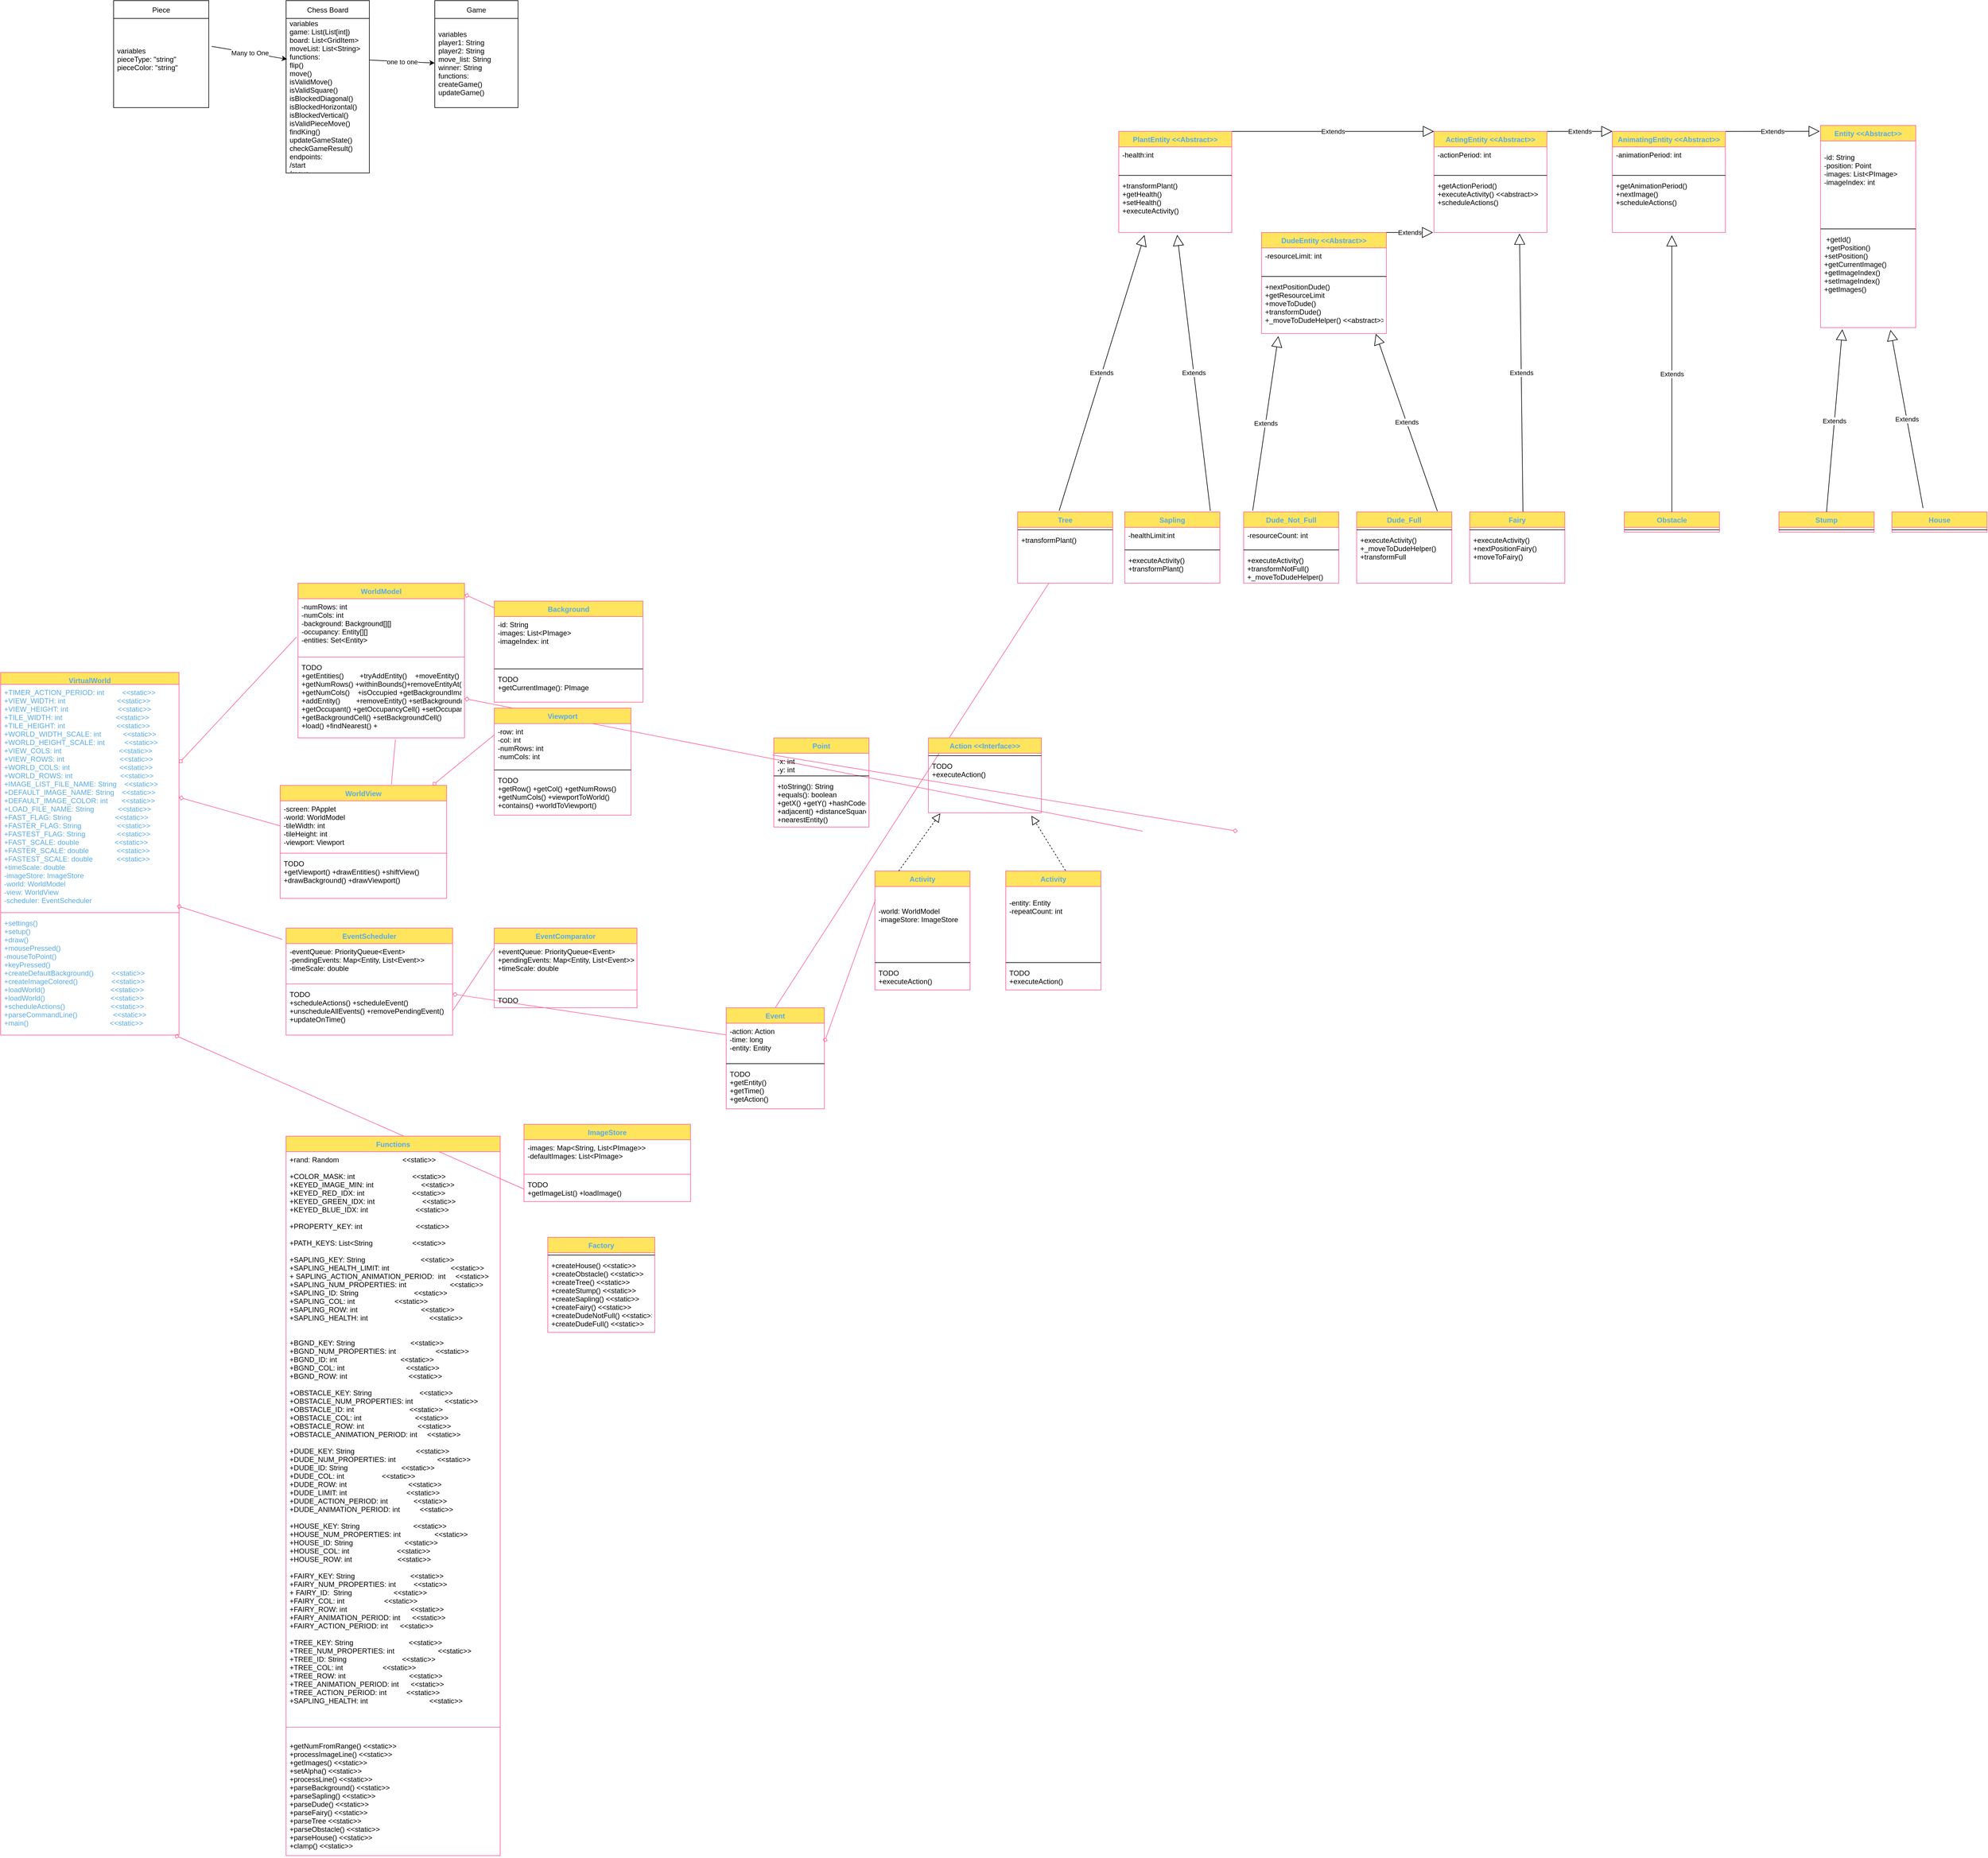 <mxfile version="22.1.5" type="device">
  <diagram id="cHq-HITW49ZTpj3Hu2TN" name="Page 2">
    <mxGraphModel dx="1461" dy="1845" grid="1" gridSize="10" guides="1" tooltips="1" connect="1" arrows="1" fold="1" page="1" pageScale="1" pageWidth="850" pageHeight="1100" math="0" shadow="0">
      <root>
        <mxCell id="0" />
        <mxCell id="1" parent="0" />
        <mxCell id="ReJkrMEg36XuSZIFQXkJ-1" value="" style="graphMlID=e0;endArrow=none;strokeColor=#FF6392;strokeWidth=1.0;startArrow=diamond;startFill=0;endFill=1;exitX=1;exitY=0.25;exitDx=0;exitDy=0;fontColor=#5AA9E6;entryX=-0.008;entryY=-0.286;entryDx=0;entryDy=0;entryPerimeter=0;" parent="1" source="ReJkrMEg36XuSZIFQXkJ-14" target="ReJkrMEg36XuSZIFQXkJ-21" edge="1">
          <mxGeometry relative="1" as="geometry" />
        </mxCell>
        <mxCell id="ReJkrMEg36XuSZIFQXkJ-2" value="" style="graphMlID=e1;endArrow=none;strokeColor=#FF6392;strokeWidth=1.0;startArrow=diamond;startFill=0;endFill=1;exitX=1;exitY=0.5;exitDx=0;exitDy=0;fontColor=#5AA9E6;entryX=0;entryY=0.5;entryDx=0;entryDy=0;" parent="1" source="ReJkrMEg36XuSZIFQXkJ-15" target="ReJkrMEg36XuSZIFQXkJ-23" edge="1">
          <mxGeometry relative="1" as="geometry" />
        </mxCell>
        <mxCell id="ReJkrMEg36XuSZIFQXkJ-3" value="" style="graphMlID=e2;endArrow=none;strokeColor=#FF6392;strokeWidth=1.0;startArrow=diamond;startFill=0;endFill=1;fontColor=#5AA9E6;entryX=0;entryY=0.25;entryDx=0;entryDy=0;" parent="1" source="ReJkrMEg36XuSZIFQXkJ-22" target="ReJkrMEg36XuSZIFQXkJ-49" edge="1">
          <mxGeometry relative="1" as="geometry">
            <mxPoint x="648" y="240" as="sourcePoint" />
          </mxGeometry>
        </mxCell>
        <mxCell id="ReJkrMEg36XuSZIFQXkJ-4" value="" style="graphMlID=e3;endArrow=none;strokeColor=#FF6392;strokeWidth=1.0;startArrow=diamond;startFill=0;endFill=1;exitX=0.988;exitY=-0.077;exitDx=0;exitDy=0;exitPerimeter=0;fontColor=#5AA9E6;entryX=-0.023;entryY=0.105;entryDx=0;entryDy=0;entryPerimeter=0;" parent="1" source="ReJkrMEg36XuSZIFQXkJ-17" target="ReJkrMEg36XuSZIFQXkJ-26" edge="1">
          <mxGeometry relative="1" as="geometry">
            <mxPoint x="840" y="580" as="targetPoint" />
          </mxGeometry>
        </mxCell>
        <mxCell id="ReJkrMEg36XuSZIFQXkJ-5" value="" style="graphMlID=e4;endArrow=none;strokeColor=#FF6392;strokeWidth=1.0;startArrow=diamond;startFill=0;endFill=1;exitX=0.975;exitY=1;exitDx=0;exitDy=0;exitPerimeter=0;fontColor=#5AA9E6;entryX=0;entryY=0.5;entryDx=0;entryDy=0;" parent="1" source="ReJkrMEg36XuSZIFQXkJ-17" target="ReJkrMEg36XuSZIFQXkJ-33" edge="1">
          <mxGeometry relative="1" as="geometry" />
        </mxCell>
        <mxCell id="ReJkrMEg36XuSZIFQXkJ-6" value="" style="graphMlID=e5;endArrow=none;strokeColor=#FF6392;strokeWidth=1.0;startArrow=diamond;startFill=0;endFill=1;fontColor=#5AA9E6;exitX=1.001;exitY=-0.077;exitDx=0;exitDy=0;exitPerimeter=0;" parent="1" source="ReJkrMEg36XuSZIFQXkJ-19" target="ReJkrMEg36XuSZIFQXkJ-43" edge="1">
          <mxGeometry relative="1" as="geometry" />
        </mxCell>
        <mxCell id="ReJkrMEg36XuSZIFQXkJ-7" value="" style="graphMlID=e6;endArrow=none;strokeColor=#FF6392;strokeWidth=1.0;startArrow=diamond;startFill=0;endFill=1;fontColor=#5AA9E6;" parent="1" source="ReJkrMEg36XuSZIFQXkJ-26" target="ReJkrMEg36XuSZIFQXkJ-54" edge="1">
          <mxGeometry relative="1" as="geometry" />
        </mxCell>
        <mxCell id="ReJkrMEg36XuSZIFQXkJ-8" value="" style="graphMlID=e7;endArrow=none;strokeColor=#FF6392;strokeWidth=1.0;startArrow=none;startFill=1;endFill=1;fontColor=#5AA9E6;entryX=0;entryY=0.25;entryDx=0;entryDy=0;exitX=1;exitY=0.5;exitDx=0;exitDy=0;" parent="1" source="ReJkrMEg36XuSZIFQXkJ-29" target="ReJkrMEg36XuSZIFQXkJ-34" edge="1">
          <mxGeometry relative="1" as="geometry" />
        </mxCell>
        <mxCell id="ReJkrMEg36XuSZIFQXkJ-9" value="" style="graphMlID=e8;endArrow=none;strokeColor=#FF6392;strokeWidth=1.0;startArrow=diamond;startFill=0;endFill=1;fontColor=#5AA9E6;exitX=1;exitY=0.5;exitDx=0;exitDy=0;entryX=0;entryY=0.5;entryDx=0;entryDy=0;" parent="1" source="ReJkrMEg36XuSZIFQXkJ-21" edge="1">
          <mxGeometry relative="1" as="geometry">
            <mxPoint x="710" y="80" as="sourcePoint" />
            <mxPoint x="1940" y="417" as="targetPoint" />
          </mxGeometry>
        </mxCell>
        <mxCell id="ReJkrMEg36XuSZIFQXkJ-10" value="" style="graphMlID=e9;endArrow=none;strokeColor=#FF6392;strokeWidth=1.0;startArrow=diamond;startFill=0;endFill=1;fontColor=#5AA9E6;exitX=1;exitY=0.5;exitDx=0;exitDy=0;entryX=-0.013;entryY=0.08;entryDx=0;entryDy=0;entryPerimeter=0;" parent="1" target="ReJkrMEg36XuSZIFQXkJ-58" edge="1">
          <mxGeometry relative="1" as="geometry">
            <mxPoint x="2100" y="417" as="sourcePoint" />
          </mxGeometry>
        </mxCell>
        <mxCell id="ReJkrMEg36XuSZIFQXkJ-11" value="" style="graphMlID=e11;endArrow=none;strokeColor=#FF6392;strokeWidth=1.0;startArrow=diamond;startFill=0;endFill=1;fontColor=#5AA9E6;exitX=1;exitY=0.5;exitDx=0;exitDy=0;entryX=0.006;entryY=0.178;entryDx=0;entryDy=0;entryPerimeter=0;" parent="1" source="ReJkrMEg36XuSZIFQXkJ-54" target="ReJkrMEg36XuSZIFQXkJ-62" edge="1">
          <mxGeometry relative="1" as="geometry" />
        </mxCell>
        <mxCell id="ReJkrMEg36XuSZIFQXkJ-12" value="" style="graphMlID=e13;endArrow=none;strokeColor=#FF6392;strokeWidth=1.0;startArrow=none;startFill=1;endFill=1;fontColor=#5AA9E6;entryX=0.585;entryY=1.023;entryDx=0;entryDy=0;entryPerimeter=0;exitX=0.668;exitY=-0.009;exitDx=0;exitDy=0;exitPerimeter=0;" parent="1" source="ReJkrMEg36XuSZIFQXkJ-22" target="ReJkrMEg36XuSZIFQXkJ-21" edge="1">
          <mxGeometry relative="1" as="geometry" />
        </mxCell>
        <mxCell id="ReJkrMEg36XuSZIFQXkJ-13" value="" style="graphMlID=e14;endArrow=none;strokeColor=#FF6392;strokeWidth=1.0;startArrow=none;startFill=1;endFill=1;fontColor=#5AA9E6;exitX=0.5;exitY=0;exitDx=0;exitDy=0;" parent="1" source="ReJkrMEg36XuSZIFQXkJ-53" target="ReJkrMEg36XuSZIFQXkJ-48" edge="1">
          <mxGeometry relative="1" as="geometry">
            <mxPoint x="1177.699" y="279.661" as="targetPoint" />
          </mxGeometry>
        </mxCell>
        <mxCell id="ReJkrMEg36XuSZIFQXkJ-14" value="VirtualWorld" style="swimlane;fontStyle=1;align=center;verticalAlign=top;childLayout=stackLayout;horizontal=1;startSize=20;horizontalStack=0;resizeParent=1;resizeParentMax=0;resizeLast=0;collapsible=1;marginBottom=0;hachureGap=4;pointerEvents=0;fillColor=#FFE45E;strokeColor=#FF6392;fontColor=#5AA9E6;" parent="1" vertex="1">
          <mxGeometry x="20" y="150" width="300" height="610" as="geometry" />
        </mxCell>
        <mxCell id="ReJkrMEg36XuSZIFQXkJ-15" value="+TIMER_ACTION_PERIOD: int         &lt;&lt;static&gt;&gt;&#xa;+VIEW_WIDTH: int                          &lt;&lt;static&gt;&gt;&#xa;+VIEW_HEIGHT: int                         &lt;&lt;static&gt;&gt;&#xa;+TILE_WIDTH: int                           &lt;&lt;static&gt;&gt;&#xa;+TILE_HEIGHT: int                          &lt;&lt;static&gt;&gt;&#xa;+WORLD_WIDTH_SCALE: int           &lt;&lt;static&gt;&gt;&#xa;+WORLD_HEIGHT_SCALE: int          &lt;&lt;static&gt;&gt;&#xa;+VIEW_COLS: int                             &lt;&lt;static&gt;&gt;&#xa;+VIEW_ROWS: int                            &lt;&lt;static&gt;&gt;&#xa;+WORLD_COLS: int                         &lt;&lt;static&gt;&gt;&#xa;+WORLD_ROWS: int                        &lt;&lt;static&gt;&gt;&#xa;+IMAGE_LIST_FILE_NAME: String    &lt;&lt;static&gt;&gt;&#xa;+DEFAULT_IMAGE_NAME: String    &lt;&lt;static&gt;&gt;&#xa;+DEFAULT_IMAGE_COLOR: int       &lt;&lt;static&gt;&gt;&#xa;+LOAD_FILE_NAME: String            &lt;&lt;static&gt;&gt;&#xa;+FAST_FLAG: String                      &lt;&lt;static&gt;&gt;&#xa;+FASTER_FLAG: String                  &lt;&lt;static&gt;&gt;&#xa;+FASTEST_FLAG: String                &lt;&lt;static&gt;&gt;&#xa;+FAST_SCALE: double                  &lt;&lt;static&gt;&gt;&#xa;+FASTER_SCALE: double              &lt;&lt;static&gt;&gt;&#xa;+FASTEST_SCALE: double            &lt;&lt;static&gt;&gt;&#xa;+timeScale: double&#xa;-imageStore: ImageStore&#xa;-world: WorldModel&#xa;-view: WorldView&#xa;-scheduler: EventScheduler" style="text;strokeColor=none;fillColor=none;align=left;verticalAlign=top;spacingLeft=4;spacingRight=4;overflow=hidden;rotatable=0;points=[[0,0.5],[1,0.5]];portConstraint=eastwest;fontColor=#5AA9E6;" parent="ReJkrMEg36XuSZIFQXkJ-14" vertex="1">
          <mxGeometry y="20" width="300" height="380" as="geometry" />
        </mxCell>
        <mxCell id="ReJkrMEg36XuSZIFQXkJ-16" value="" style="line;strokeWidth=1;fillColor=none;align=left;verticalAlign=middle;spacingTop=-1;spacingLeft=3;spacingRight=3;rotatable=0;labelPosition=right;points=[];portConstraint=eastwest;strokeColor=#FF6392;fontColor=#5AA9E6;" parent="ReJkrMEg36XuSZIFQXkJ-14" vertex="1">
          <mxGeometry y="400" width="300" height="8" as="geometry" />
        </mxCell>
        <mxCell id="ReJkrMEg36XuSZIFQXkJ-17" value="+settings()&#xa;+setup()&#xa;+draw()&#xa;+mousePressed()&#xa;-mouseToPoint()&#xa;+keyPressed()&#xa;+createDefaultBackground()         &lt;&lt;static&gt;&gt;&#xa;+createImageColored()                 &lt;&lt;static&gt;&gt;&#xa;+loadWorld()                                 &lt;&lt;static&gt;&gt;&#xa;+loadWorld()                                 &lt;&lt;static&gt;&gt;&#xa;+scheduleActions()                       &lt;&lt;static&gt;&gt;&#xa;+parseCommandLine()                  &lt;&lt;static&gt;&gt;&#xa;+main()                                         &lt;&lt;static&gt;&gt;" style="text;strokeColor=none;fillColor=none;align=left;verticalAlign=top;spacingLeft=4;spacingRight=4;overflow=hidden;rotatable=0;points=[[0,0.5],[1,0.5]];portConstraint=eastwest;fontColor=#5AA9E6;" parent="ReJkrMEg36XuSZIFQXkJ-14" vertex="1">
          <mxGeometry y="408" width="300" height="202" as="geometry" />
        </mxCell>
        <mxCell id="ReJkrMEg36XuSZIFQXkJ-18" value="WorldModel" style="swimlane;fontStyle=1;align=center;verticalAlign=top;childLayout=stackLayout;horizontal=1;startSize=26;horizontalStack=0;resizeParent=1;resizeParentMax=0;resizeLast=0;collapsible=1;marginBottom=0;hachureGap=4;pointerEvents=0;sketch=0;fontColor=#5AA9E6;strokeColor=#FF6392;fillColor=#FFE45E;" parent="1" vertex="1">
          <mxGeometry x="520" width="280" height="260" as="geometry" />
        </mxCell>
        <mxCell id="ReJkrMEg36XuSZIFQXkJ-19" value="-numRows: int&#xa;-numCols: int&#xa;-background: Background[][]&#xa;-occupancy: Entity[][]&#xa;-entities: Set&lt;Entity&gt;" style="text;strokeColor=none;fillColor=none;align=left;verticalAlign=top;spacingLeft=4;spacingRight=4;overflow=hidden;rotatable=0;points=[[0,0.5],[1,0.5]];portConstraint=eastwest;fontColor=#000000;" parent="ReJkrMEg36XuSZIFQXkJ-18" vertex="1">
          <mxGeometry y="26" width="280" height="94" as="geometry" />
        </mxCell>
        <mxCell id="ReJkrMEg36XuSZIFQXkJ-20" value="" style="line;strokeWidth=1;fillColor=none;align=left;verticalAlign=middle;spacingTop=-1;spacingLeft=3;spacingRight=3;rotatable=0;labelPosition=right;points=[];portConstraint=eastwest;strokeColor=#FF6392;fontColor=#5AA9E6;" parent="ReJkrMEg36XuSZIFQXkJ-18" vertex="1">
          <mxGeometry y="120" width="280" height="8" as="geometry" />
        </mxCell>
        <mxCell id="ReJkrMEg36XuSZIFQXkJ-21" value="TODO&#xa;+getEntities()        +tryAddEntity()    +moveEntity()&#xa;+getNumRows() +withinBounds()+removeEntityAt()&#xa;+getNumCols()    +isOccupied +getBackgroundImage()&#xa;+addEntity()        +removeEntity() +setBackground()&#xa;+getOccupant() +getOccupancyCell() +setOccupancyCell()&#xa;+getBackgroundCell() +setBackgroundCell()&#xa;+load() +findNearest() +" style="text;strokeColor=none;fillColor=none;align=left;verticalAlign=top;spacingLeft=4;spacingRight=4;overflow=hidden;rotatable=0;points=[[0,0.5],[1,0.5]];portConstraint=eastwest;fontColor=#020405;" parent="ReJkrMEg36XuSZIFQXkJ-18" vertex="1">
          <mxGeometry y="128" width="280" height="132" as="geometry" />
        </mxCell>
        <mxCell id="ReJkrMEg36XuSZIFQXkJ-22" value="WorldView" style="swimlane;fontStyle=1;align=center;verticalAlign=top;childLayout=stackLayout;horizontal=1;startSize=26;horizontalStack=0;resizeParent=1;resizeParentMax=0;resizeLast=0;collapsible=1;marginBottom=0;hachureGap=4;pointerEvents=0;sketch=0;fontColor=#5AA9E6;strokeColor=#FF6392;fillColor=#FFE45E;" parent="1" vertex="1">
          <mxGeometry x="490" y="340" width="280" height="190" as="geometry" />
        </mxCell>
        <mxCell id="ReJkrMEg36XuSZIFQXkJ-23" value="-screen: PApplet&#xa;-world: WorldModel&#xa;-tileWidth: int&#xa;-tileHeight: int&#xa;-viewport: Viewport" style="text;strokeColor=none;fillColor=none;align=left;verticalAlign=top;spacingLeft=4;spacingRight=4;overflow=hidden;rotatable=0;points=[[0,0.5],[1,0.5]];portConstraint=eastwest;fontColor=#000000;" parent="ReJkrMEg36XuSZIFQXkJ-22" vertex="1">
          <mxGeometry y="26" width="280" height="84" as="geometry" />
        </mxCell>
        <mxCell id="ReJkrMEg36XuSZIFQXkJ-24" value="" style="line;strokeWidth=1;fillColor=none;align=left;verticalAlign=middle;spacingTop=-1;spacingLeft=3;spacingRight=3;rotatable=0;labelPosition=right;points=[];portConstraint=eastwest;strokeColor=#FF6392;fontColor=#5AA9E6;" parent="ReJkrMEg36XuSZIFQXkJ-22" vertex="1">
          <mxGeometry y="110" width="280" height="8" as="geometry" />
        </mxCell>
        <mxCell id="ReJkrMEg36XuSZIFQXkJ-25" value="TODO&#xa;+getViewport() +drawEntities() +shiftView()    &#xa;+drawBackground() +drawViewport()                              " style="text;strokeColor=none;fillColor=none;align=left;verticalAlign=top;spacingLeft=4;spacingRight=4;overflow=hidden;rotatable=0;points=[[0,0.5],[1,0.5]];portConstraint=eastwest;fontColor=#000000;" parent="ReJkrMEg36XuSZIFQXkJ-22" vertex="1">
          <mxGeometry y="118" width="280" height="72" as="geometry" />
        </mxCell>
        <mxCell id="ReJkrMEg36XuSZIFQXkJ-26" value="EventScheduler" style="swimlane;fontStyle=1;align=center;verticalAlign=top;childLayout=stackLayout;horizontal=1;startSize=26;horizontalStack=0;resizeParent=1;resizeParentMax=0;resizeLast=0;collapsible=1;marginBottom=0;hachureGap=4;pointerEvents=0;sketch=0;fontColor=#5AA9E6;strokeColor=#FF6392;fillColor=#FFE45E;" parent="1" vertex="1">
          <mxGeometry x="500" y="580" width="280" height="180" as="geometry" />
        </mxCell>
        <mxCell id="ReJkrMEg36XuSZIFQXkJ-27" value="-eventQueue: PriorityQueue&lt;Event&gt;&#xa;-pendingEvents: Map&lt;Entity, List&lt;Event&gt;&gt;&#xa;-timeScale: double" style="text;strokeColor=none;fillColor=none;align=left;verticalAlign=top;spacingLeft=4;spacingRight=4;overflow=hidden;rotatable=0;points=[[0,0.5],[1,0.5]];portConstraint=eastwest;fontColor=#000000;" parent="ReJkrMEg36XuSZIFQXkJ-26" vertex="1">
          <mxGeometry y="26" width="280" height="64" as="geometry" />
        </mxCell>
        <mxCell id="ReJkrMEg36XuSZIFQXkJ-28" value="" style="line;strokeWidth=1;fillColor=none;align=left;verticalAlign=middle;spacingTop=-1;spacingLeft=3;spacingRight=3;rotatable=0;labelPosition=right;points=[];portConstraint=eastwest;strokeColor=#FF6392;fontColor=#5AA9E6;" parent="ReJkrMEg36XuSZIFQXkJ-26" vertex="1">
          <mxGeometry y="90" width="280" height="8" as="geometry" />
        </mxCell>
        <mxCell id="ReJkrMEg36XuSZIFQXkJ-29" value="TODO&#xa;+scheduleActions() +scheduleEvent() &#xa;+unscheduleAllEvents() +removePendingEvent()&#xa;+updateOnTime() " style="text;strokeColor=none;fillColor=none;align=left;verticalAlign=top;spacingLeft=4;spacingRight=4;overflow=hidden;rotatable=0;points=[[0,0.5],[1,0.5]];portConstraint=eastwest;fontColor=#000000;" parent="ReJkrMEg36XuSZIFQXkJ-26" vertex="1">
          <mxGeometry y="98" width="280" height="82" as="geometry" />
        </mxCell>
        <mxCell id="ReJkrMEg36XuSZIFQXkJ-30" value="ImageStore" style="swimlane;fontStyle=1;align=center;verticalAlign=top;childLayout=stackLayout;horizontal=1;startSize=26;horizontalStack=0;resizeParent=1;resizeParentMax=0;resizeLast=0;collapsible=1;marginBottom=0;hachureGap=4;pointerEvents=0;sketch=0;fontColor=#5AA9E6;strokeColor=#FF6392;fillColor=#FFE45E;" parent="1" vertex="1">
          <mxGeometry x="900" y="910" width="280" height="130" as="geometry" />
        </mxCell>
        <mxCell id="ReJkrMEg36XuSZIFQXkJ-31" value="-images: Map&lt;String, List&lt;PImage&gt;&gt;&#xa;-defaultImages: List&lt;PImage&gt;" style="text;strokeColor=none;fillColor=none;align=left;verticalAlign=top;spacingLeft=4;spacingRight=4;overflow=hidden;rotatable=0;points=[[0,0.5],[1,0.5]];portConstraint=eastwest;fontColor=#000000;" parent="ReJkrMEg36XuSZIFQXkJ-30" vertex="1">
          <mxGeometry y="26" width="280" height="54" as="geometry" />
        </mxCell>
        <mxCell id="ReJkrMEg36XuSZIFQXkJ-32" value="" style="line;strokeWidth=1;fillColor=none;align=left;verticalAlign=middle;spacingTop=-1;spacingLeft=3;spacingRight=3;rotatable=0;labelPosition=right;points=[];portConstraint=eastwest;strokeColor=#FF6392;fontColor=#5AA9E6;" parent="ReJkrMEg36XuSZIFQXkJ-30" vertex="1">
          <mxGeometry y="80" width="280" height="8" as="geometry" />
        </mxCell>
        <mxCell id="ReJkrMEg36XuSZIFQXkJ-33" value="TODO&#xa;+getImageList() +loadImage()" style="text;strokeColor=none;fillColor=none;align=left;verticalAlign=top;spacingLeft=4;spacingRight=4;overflow=hidden;rotatable=0;points=[[0,0.5],[1,0.5]];portConstraint=eastwest;fontColor=#000000;" parent="ReJkrMEg36XuSZIFQXkJ-30" vertex="1">
          <mxGeometry y="88" width="280" height="42" as="geometry" />
        </mxCell>
        <mxCell id="ReJkrMEg36XuSZIFQXkJ-34" value="EventComparator" style="swimlane;fontStyle=1;align=center;verticalAlign=top;childLayout=stackLayout;horizontal=1;startSize=26;horizontalStack=0;resizeParent=1;resizeParentMax=0;resizeLast=0;collapsible=1;marginBottom=0;hachureGap=4;pointerEvents=0;sketch=0;fontColor=#5AA9E6;strokeColor=#FF6392;fillColor=#FFE45E;" parent="1" vertex="1">
          <mxGeometry x="850" y="580" width="240" height="134" as="geometry" />
        </mxCell>
        <mxCell id="ReJkrMEg36XuSZIFQXkJ-35" value="+eventQueue: PriorityQueue&lt;Event&gt;&#xa;+pendingEvents: Map&lt;Entity, List&lt;Event&gt;&gt;&#xa;+timeScale: double" style="text;strokeColor=none;fillColor=none;align=left;verticalAlign=top;spacingLeft=4;spacingRight=4;overflow=hidden;rotatable=0;points=[[0,0.5],[1,0.5]];portConstraint=eastwest;fontColor=#000000;" parent="ReJkrMEg36XuSZIFQXkJ-34" vertex="1">
          <mxGeometry y="26" width="240" height="74" as="geometry" />
        </mxCell>
        <mxCell id="ReJkrMEg36XuSZIFQXkJ-36" value="" style="line;strokeWidth=1;fillColor=none;align=left;verticalAlign=middle;spacingTop=-1;spacingLeft=3;spacingRight=3;rotatable=0;labelPosition=right;points=[];portConstraint=eastwest;strokeColor=#FF6392;fontColor=#5AA9E6;" parent="ReJkrMEg36XuSZIFQXkJ-34" vertex="1">
          <mxGeometry y="100" width="240" height="8" as="geometry" />
        </mxCell>
        <mxCell id="ReJkrMEg36XuSZIFQXkJ-37" value="TODO" style="text;strokeColor=none;fillColor=none;align=left;verticalAlign=top;spacingLeft=4;spacingRight=4;overflow=hidden;rotatable=0;points=[[0,0.5],[1,0.5]];portConstraint=eastwest;fontColor=#000000;" parent="ReJkrMEg36XuSZIFQXkJ-34" vertex="1">
          <mxGeometry y="108" width="240" height="26" as="geometry" />
        </mxCell>
        <mxCell id="ReJkrMEg36XuSZIFQXkJ-38" value="Functions" style="swimlane;fontStyle=1;align=center;verticalAlign=top;childLayout=stackLayout;horizontal=1;startSize=26;horizontalStack=0;resizeParent=1;resizeParentMax=0;resizeLast=0;collapsible=1;marginBottom=0;hachureGap=4;pointerEvents=0;sketch=0;fontColor=#5AA9E6;strokeColor=#FF6392;fillColor=#FFE45E;" parent="1" vertex="1">
          <mxGeometry x="500.0" y="930" width="360" height="1210" as="geometry" />
        </mxCell>
        <mxCell id="ReJkrMEg36XuSZIFQXkJ-39" value="+rand: Random                                &lt;&lt;static&gt;&gt;&#xa;&#xa;+COLOR_MASK: int                             &lt;&lt;static&gt;&gt;&#xa;+KEYED_IMAGE_MIN: int                        &lt;&lt;static&gt;&gt;&#xa;+KEYED_RED_IDX: int                        &lt;&lt;static&gt;&gt;&#xa;+KEYED_GREEN_IDX: int                        &lt;&lt;static&gt;&gt;&#xa;+KEYED_BLUE_IDX: int                        &lt;&lt;static&gt;&gt;&#xa;&#xa;+PROPERTY_KEY: int                           &lt;&lt;static&gt;&gt;&#xa;&#xa;+PATH_KEYS: List&lt;String                    &lt;&lt;static&gt;&gt;&#xa;&#xa;+SAPLING_KEY: String                            &lt;&lt;static&gt;&gt;&#xa;+SAPLING_HEALTH_LIMIT: int                               &lt;&lt;static&gt;&gt;&#xa;+ SAPLING_ACTION_ANIMATION_PERIOD:  int     &lt;&lt;static&gt;&gt;&#xa;+SAPLING_NUM_PROPERTIES: int                      &lt;&lt;static&gt;&gt;&#xa;+SAPLING_ID: String                            &lt;&lt;static&gt;&gt;&#xa;+SAPLING_COL: int                    &lt;&lt;static&gt;&gt;&#xa;+SAPLING_ROW: int                                &lt;&lt;static&gt;&gt;&#xa;+SAPLING_HEALTH: int                               &lt;&lt;static&gt;&gt;&#xa;&#xa;&#xa;+BGND_KEY: String                            &lt;&lt;static&gt;&gt;&#xa;+BGND_NUM_PROPERTIES: int                    &lt;&lt;static&gt;&gt;&#xa;+BGND_ID: int                                &lt;&lt;static&gt;&gt;&#xa;+BGND_COL: int                               &lt;&lt;static&gt;&gt;&#xa;+BGND_ROW: int                               &lt;&lt;static&gt;&gt;&#xa;&#xa;+OBSTACLE_KEY: String                        &lt;&lt;static&gt;&gt;&#xa;+OBSTACLE_NUM_PROPERTIES: int                &lt;&lt;static&gt;&gt;&#xa;+OBSTACLE_ID: int                            &lt;&lt;static&gt;&gt;&#xa;+OBSTACLE_COL: int                           &lt;&lt;static&gt;&gt;&#xa;+OBSTACLE_ROW: int                           &lt;&lt;static&gt;&gt;&#xa;+OBSTACLE_ANIMATION_PERIOD: int     &lt;&lt;static&gt;&gt;&#xa;&#xa;+DUDE_KEY: String                               &lt;&lt;static&gt;&gt;&#xa;+DUDE_NUM_PROPERTIES: int                     &lt;&lt;static&gt;&gt;&#xa;+DUDE_ID: String                           &lt;&lt;static&gt;&gt;&#xa;+DUDE_COL: int                   &lt;&lt;static&gt;&gt;&#xa;+DUDE_ROW: int                               &lt;&lt;static&gt;&gt;&#xa;+DUDE_LIMIT: int                              &lt;&lt;static&gt;&gt;&#xa;+DUDE_ACTION_PERIOD: int             &lt;&lt;static&gt;&gt;&#xa;+DUDE_ANIMATION_PERIOD: int          &lt;&lt;static&gt;&gt;&#xa;&#xa;+HOUSE_KEY: String                           &lt;&lt;static&gt;&gt;&#xa;+HOUSE_NUM_PROPERTIES: int                 &lt;&lt;static&gt;&gt;&#xa;+HOUSE_ID: String                          &lt;&lt;static&gt;&gt;&#xa;+HOUSE_COL: int                        &lt;&lt;static&gt;&gt;&#xa;+HOUSE_ROW: int                       &lt;&lt;static&gt;&gt;&#xa;&#xa;+FAIRY_KEY: String                            &lt;&lt;static&gt;&gt;&#xa;+FAIRY_NUM_PROPERTIES: int         &lt;&lt;static&gt;&gt;&#xa;+ FAIRY_ID:  String                     &lt;&lt;static&gt;&gt;&#xa;+FAIRY_COL: int                    &lt;&lt;static&gt;&gt;&#xa;+FAIRY_ROW: int                                &lt;&lt;static&gt;&gt;&#xa;+FAIRY_ANIMATION_PERIOD: int      &lt;&lt;static&gt;&gt;&#xa;+FAIRY_ACTION_PERIOD: int      &lt;&lt;static&gt;&gt;&#xa;&#xa;+TREE_KEY: String                            &lt;&lt;static&gt;&gt;&#xa;+TREE_NUM_PROPERTIES: int                      &lt;&lt;static&gt;&gt;&#xa;+TREE_ID: String                            &lt;&lt;static&gt;&gt;&#xa;+TREE_COL: int                    &lt;&lt;static&gt;&gt;&#xa;+TREE_ROW: int                                &lt;&lt;static&gt;&gt;&#xa;+TREE_ANIMATION_PERIOD: int      &lt;&lt;static&gt;&gt;&#xa;+TREE_ACTION_PERIOD: int          &lt;&lt;static&gt;&gt;&#xa;+SAPLING_HEALTH: int                               &lt;&lt;static&gt;&gt;&#xa;" style="text;strokeColor=none;fillColor=none;align=left;verticalAlign=top;spacingLeft=4;spacingRight=4;overflow=hidden;rotatable=0;points=[[0,0.5],[1,0.5]];portConstraint=eastwest;fontColor=#000000;" parent="ReJkrMEg36XuSZIFQXkJ-38" vertex="1">
          <mxGeometry y="26" width="360" height="964" as="geometry" />
        </mxCell>
        <mxCell id="ReJkrMEg36XuSZIFQXkJ-40" value="" style="line;strokeWidth=1;fillColor=none;align=left;verticalAlign=middle;spacingTop=-1;spacingLeft=3;spacingRight=3;rotatable=0;labelPosition=right;points=[];portConstraint=eastwest;strokeColor=#FF6392;fontColor=#5AA9E6;" parent="ReJkrMEg36XuSZIFQXkJ-38" vertex="1">
          <mxGeometry y="990" width="360" height="8" as="geometry" />
        </mxCell>
        <mxCell id="ReJkrMEg36XuSZIFQXkJ-41" value="&#xa;+getNumFromRange() &lt;&lt;static&gt;&gt;&#xa;+processImageLine() &lt;&lt;static&gt;&gt;&#xa;+getImages() &lt;&lt;static&gt;&gt;&#xa;+setAlpha() &lt;&lt;static&gt;&gt;&#xa;+processLine() &lt;&lt;static&gt;&gt;&#xa;+parseBackground() &lt;&lt;static&gt;&gt;&#xa;+parseSapling() &lt;&lt;static&gt;&gt;&#xa;+parseDude() &lt;&lt;static&gt;&gt;&#xa;+parseFairy() &lt;&lt;static&gt;&gt;&#xa;+parseTree &lt;&lt;static&gt;&gt;&#xa;+parseObstacle() &lt;&lt;static&gt;&gt;&#xa;+parseHouse() &lt;&lt;static&gt;&gt;&#xa;+clamp() &lt;&lt;static&gt;&gt;&#xa;" style="text;strokeColor=none;fillColor=none;align=left;verticalAlign=top;spacingLeft=4;spacingRight=4;overflow=hidden;rotatable=0;points=[[0,0.5],[1,0.5]];portConstraint=eastwest;fontColor=#000000;" parent="ReJkrMEg36XuSZIFQXkJ-38" vertex="1">
          <mxGeometry y="998" width="360" height="212" as="geometry" />
        </mxCell>
        <mxCell id="ReJkrMEg36XuSZIFQXkJ-42" value="Background" style="swimlane;fontStyle=1;align=center;verticalAlign=top;childLayout=stackLayout;horizontal=1;startSize=26;horizontalStack=0;resizeParent=1;resizeParentMax=0;resizeLast=0;collapsible=1;marginBottom=0;hachureGap=4;pointerEvents=0;sketch=0;fontColor=#5AA9E6;strokeColor=#FF6392;fillColor=#FFE45E;" parent="1" vertex="1">
          <mxGeometry x="850" y="30" width="250" height="170" as="geometry" />
        </mxCell>
        <mxCell id="ReJkrMEg36XuSZIFQXkJ-43" value="-id: String&#xa;-images: List&lt;PImage&gt;&#xa;-imageIndex: int" style="text;strokeColor=none;fillColor=none;align=left;verticalAlign=top;spacingLeft=4;spacingRight=4;overflow=hidden;rotatable=0;points=[[0,0.5],[1,0.5]];portConstraint=eastwest;" parent="ReJkrMEg36XuSZIFQXkJ-42" vertex="1">
          <mxGeometry y="26" width="250" height="84" as="geometry" />
        </mxCell>
        <mxCell id="ReJkrMEg36XuSZIFQXkJ-44" value="" style="line;strokeWidth=1;fillColor=none;align=left;verticalAlign=middle;spacingTop=-1;spacingLeft=3;spacingRight=3;rotatable=0;labelPosition=right;points=[];portConstraint=eastwest;" parent="ReJkrMEg36XuSZIFQXkJ-42" vertex="1">
          <mxGeometry y="110" width="250" height="8" as="geometry" />
        </mxCell>
        <mxCell id="ReJkrMEg36XuSZIFQXkJ-45" value="TODO&#xa;+getCurrentImage(): PImage            " style="text;strokeColor=none;fillColor=none;align=left;verticalAlign=top;spacingLeft=4;spacingRight=4;overflow=hidden;rotatable=0;points=[[0,0.5],[1,0.5]];portConstraint=eastwest;" parent="ReJkrMEg36XuSZIFQXkJ-42" vertex="1">
          <mxGeometry y="118" width="250" height="52" as="geometry" />
        </mxCell>
        <mxCell id="ReJkrMEg36XuSZIFQXkJ-46" value="Tree" style="swimlane;fontStyle=1;align=center;verticalAlign=top;childLayout=stackLayout;horizontal=1;startSize=26;horizontalStack=0;resizeParent=1;resizeParentMax=0;resizeLast=0;collapsible=1;marginBottom=0;hachureGap=4;pointerEvents=0;sketch=0;fontColor=#5AA9E6;strokeColor=#FF6392;fillColor=#FFE45E;" parent="1" vertex="1">
          <mxGeometry x="1730" y="-120" width="160" height="120" as="geometry" />
        </mxCell>
        <mxCell id="ReJkrMEg36XuSZIFQXkJ-47" value="" style="line;strokeWidth=1;fillColor=none;align=left;verticalAlign=middle;spacingTop=-1;spacingLeft=3;spacingRight=3;rotatable=0;labelPosition=right;points=[];portConstraint=eastwest;" parent="ReJkrMEg36XuSZIFQXkJ-46" vertex="1">
          <mxGeometry y="26" width="160" height="8" as="geometry" />
        </mxCell>
        <mxCell id="ReJkrMEg36XuSZIFQXkJ-48" value="+transformPlant()&#xa;&#xa;" style="text;strokeColor=none;fillColor=none;align=left;verticalAlign=top;spacingLeft=4;spacingRight=4;overflow=hidden;rotatable=0;points=[[0,0.5],[1,0.5]];portConstraint=eastwest;" parent="ReJkrMEg36XuSZIFQXkJ-46" vertex="1">
          <mxGeometry y="34" width="160" height="86" as="geometry" />
        </mxCell>
        <mxCell id="ReJkrMEg36XuSZIFQXkJ-49" value="Viewport" style="swimlane;fontStyle=1;align=center;verticalAlign=top;childLayout=stackLayout;horizontal=1;startSize=26;horizontalStack=0;resizeParent=1;resizeParentMax=0;resizeLast=0;collapsible=1;marginBottom=0;hachureGap=4;pointerEvents=0;sketch=0;fontColor=#5AA9E6;strokeColor=#FF6392;fillColor=#FFE45E;" parent="1" vertex="1">
          <mxGeometry x="850" y="210" width="230" height="180" as="geometry" />
        </mxCell>
        <mxCell id="ReJkrMEg36XuSZIFQXkJ-50" value="-row: int&#xa;-col: int&#xa;-numRows: int&#xa;-numCols: int" style="text;strokeColor=none;fillColor=none;align=left;verticalAlign=top;spacingLeft=4;spacingRight=4;overflow=hidden;rotatable=0;points=[[0,0.5],[1,0.5]];portConstraint=eastwest;" parent="ReJkrMEg36XuSZIFQXkJ-49" vertex="1">
          <mxGeometry y="26" width="230" height="74" as="geometry" />
        </mxCell>
        <mxCell id="ReJkrMEg36XuSZIFQXkJ-51" value="" style="line;strokeWidth=1;fillColor=none;align=left;verticalAlign=middle;spacingTop=-1;spacingLeft=3;spacingRight=3;rotatable=0;labelPosition=right;points=[];portConstraint=eastwest;" parent="ReJkrMEg36XuSZIFQXkJ-49" vertex="1">
          <mxGeometry y="100" width="230" height="8" as="geometry" />
        </mxCell>
        <mxCell id="ReJkrMEg36XuSZIFQXkJ-52" value="TODO&#xa;+getRow() +getCol() +getNumRows()&#xa;+getNumCols() +viewportToWorld()&#xa;+contains() +worldToViewport()                                                     &#xa;" style="text;strokeColor=none;fillColor=none;align=left;verticalAlign=top;spacingLeft=4;spacingRight=4;overflow=hidden;rotatable=0;points=[[0,0.5],[1,0.5]];portConstraint=eastwest;" parent="ReJkrMEg36XuSZIFQXkJ-49" vertex="1">
          <mxGeometry y="108" width="230" height="72" as="geometry" />
        </mxCell>
        <mxCell id="ReJkrMEg36XuSZIFQXkJ-53" value="Event" style="swimlane;fontStyle=1;align=center;verticalAlign=top;childLayout=stackLayout;horizontal=1;startSize=26;horizontalStack=0;resizeParent=1;resizeParentMax=0;resizeLast=0;collapsible=1;marginBottom=0;hachureGap=4;pointerEvents=0;sketch=0;fontColor=#5AA9E6;strokeColor=#FF6392;fillColor=#FFE45E;" parent="1" vertex="1">
          <mxGeometry x="1240" y="714" width="165" height="170" as="geometry" />
        </mxCell>
        <mxCell id="ReJkrMEg36XuSZIFQXkJ-54" value="-action: Action&#xa;-time: long&#xa;-entity: Entity" style="text;strokeColor=none;fillColor=none;align=left;verticalAlign=top;spacingLeft=4;spacingRight=4;overflow=hidden;rotatable=0;points=[[0,0.5],[1,0.5]];portConstraint=eastwest;" parent="ReJkrMEg36XuSZIFQXkJ-53" vertex="1">
          <mxGeometry y="26" width="165" height="64" as="geometry" />
        </mxCell>
        <mxCell id="ReJkrMEg36XuSZIFQXkJ-55" value="" style="line;strokeWidth=1;fillColor=none;align=left;verticalAlign=middle;spacingTop=-1;spacingLeft=3;spacingRight=3;rotatable=0;labelPosition=right;points=[];portConstraint=eastwest;" parent="ReJkrMEg36XuSZIFQXkJ-53" vertex="1">
          <mxGeometry y="90" width="165" height="8" as="geometry" />
        </mxCell>
        <mxCell id="ReJkrMEg36XuSZIFQXkJ-56" value="TODO&#xa;+getEntity()&#xa;+getTime()&#xa;+getAction()" style="text;strokeColor=none;fillColor=none;align=left;verticalAlign=top;spacingLeft=4;spacingRight=4;overflow=hidden;rotatable=0;points=[[0,0.5],[1,0.5]];portConstraint=eastwest;" parent="ReJkrMEg36XuSZIFQXkJ-53" vertex="1">
          <mxGeometry y="98" width="165" height="72" as="geometry" />
        </mxCell>
        <mxCell id="ReJkrMEg36XuSZIFQXkJ-57" value="Point" style="swimlane;fontStyle=1;align=center;verticalAlign=top;childLayout=stackLayout;horizontal=1;startSize=26;horizontalStack=0;resizeParent=1;resizeParentMax=0;resizeLast=0;collapsible=1;marginBottom=0;hachureGap=4;pointerEvents=0;sketch=0;fontColor=#5AA9E6;strokeColor=#FF6392;fillColor=#FFE45E;" parent="1" vertex="1">
          <mxGeometry x="1320" y="260" width="160" height="150" as="geometry" />
        </mxCell>
        <mxCell id="ReJkrMEg36XuSZIFQXkJ-58" value="-x: int&#xa;-y: int" style="text;strokeColor=none;fillColor=none;align=left;verticalAlign=top;spacingLeft=4;spacingRight=4;overflow=hidden;rotatable=0;points=[[0,0.5],[1,0.5]];portConstraint=eastwest;" parent="ReJkrMEg36XuSZIFQXkJ-57" vertex="1">
          <mxGeometry y="26" width="160" height="34" as="geometry" />
        </mxCell>
        <mxCell id="ReJkrMEg36XuSZIFQXkJ-59" value="" style="line;strokeWidth=1;fillColor=none;align=left;verticalAlign=middle;spacingTop=-1;spacingLeft=3;spacingRight=3;rotatable=0;labelPosition=right;points=[];portConstraint=eastwest;" parent="ReJkrMEg36XuSZIFQXkJ-57" vertex="1">
          <mxGeometry y="60" width="160" height="8" as="geometry" />
        </mxCell>
        <mxCell id="ReJkrMEg36XuSZIFQXkJ-60" value="+toString(): String&#xa;+equals(): boolean&#xa;+getX() +getY() +hashCode()&#xa;+adjacent() +distanceSquared()&#xa;+nearestEntity()&#xa;" style="text;strokeColor=none;fillColor=none;align=left;verticalAlign=top;spacingLeft=4;spacingRight=4;overflow=hidden;rotatable=0;points=[[0,0.5],[1,0.5]];portConstraint=eastwest;" parent="ReJkrMEg36XuSZIFQXkJ-57" vertex="1">
          <mxGeometry y="68" width="160" height="82" as="geometry" />
        </mxCell>
        <mxCell id="ReJkrMEg36XuSZIFQXkJ-61" value="Activity" style="swimlane;fontStyle=1;align=center;verticalAlign=top;childLayout=stackLayout;horizontal=1;startSize=26;horizontalStack=0;resizeParent=1;resizeParentMax=0;resizeLast=0;collapsible=1;marginBottom=0;hachureGap=4;pointerEvents=0;sketch=0;fontColor=#5AA9E6;strokeColor=#FF6392;fillColor=#FFE45E;" parent="1" vertex="1">
          <mxGeometry x="1490" y="484.0" width="160" height="200" as="geometry" />
        </mxCell>
        <mxCell id="ReJkrMEg36XuSZIFQXkJ-62" value="&#xa;&#xa;-world: WorldModel&#xa;-imageStore: ImageStore&#xa;" style="text;strokeColor=none;fillColor=none;align=left;verticalAlign=top;spacingLeft=4;spacingRight=4;overflow=hidden;rotatable=0;points=[[0,0.5],[1,0.5]];portConstraint=eastwest;" parent="ReJkrMEg36XuSZIFQXkJ-61" vertex="1">
          <mxGeometry y="26" width="160" height="124" as="geometry" />
        </mxCell>
        <mxCell id="ReJkrMEg36XuSZIFQXkJ-63" value="" style="line;strokeWidth=1;fillColor=none;align=left;verticalAlign=middle;spacingTop=-1;spacingLeft=3;spacingRight=3;rotatable=0;labelPosition=right;points=[];portConstraint=eastwest;" parent="ReJkrMEg36XuSZIFQXkJ-61" vertex="1">
          <mxGeometry y="150" width="160" height="8" as="geometry" />
        </mxCell>
        <mxCell id="ReJkrMEg36XuSZIFQXkJ-64" value="TODO&#xa;+executeAction()    &#xa;&#xa;&#xa;                  " style="text;strokeColor=none;fillColor=none;align=left;verticalAlign=top;spacingLeft=4;spacingRight=4;overflow=hidden;rotatable=0;points=[[0,0.5],[1,0.5]];portConstraint=eastwest;" parent="ReJkrMEg36XuSZIFQXkJ-61" vertex="1">
          <mxGeometry y="158" width="160" height="42" as="geometry" />
        </mxCell>
        <mxCell id="ReJkrMEg36XuSZIFQXkJ-65" value="" style="endArrow=block;dashed=1;endFill=0;endSize=12;html=1;rounded=0;exitX=0.25;exitY=0;exitDx=0;exitDy=0;entryX=0.105;entryY=1.011;entryDx=0;entryDy=0;entryPerimeter=0;" parent="1" source="ReJkrMEg36XuSZIFQXkJ-61" target="ReJkrMEg36XuSZIFQXkJ-111" edge="1">
          <mxGeometry width="160" relative="1" as="geometry">
            <mxPoint x="1550" y="410" as="sourcePoint" />
            <mxPoint x="1620" y="345" as="targetPoint" />
          </mxGeometry>
        </mxCell>
        <mxCell id="ReJkrMEg36XuSZIFQXkJ-66" value="" style="endArrow=block;dashed=1;endFill=0;endSize=12;html=1;rounded=0;exitX=0.628;exitY=-0.004;exitDx=0;exitDy=0;exitPerimeter=0;entryX=0.912;entryY=1.056;entryDx=0;entryDy=0;entryPerimeter=0;" parent="1" source="ReJkrMEg36XuSZIFQXkJ-125" target="ReJkrMEg36XuSZIFQXkJ-111" edge="1">
          <mxGeometry width="160" relative="1" as="geometry">
            <mxPoint x="1809.04" y="484.728" as="sourcePoint" />
            <mxPoint x="1730" y="345" as="targetPoint" />
          </mxGeometry>
        </mxCell>
        <mxCell id="ReJkrMEg36XuSZIFQXkJ-67" value="Sapling" style="swimlane;fontStyle=1;align=center;verticalAlign=top;childLayout=stackLayout;horizontal=1;startSize=26;horizontalStack=0;resizeParent=1;resizeParentMax=0;resizeLast=0;collapsible=1;marginBottom=0;hachureGap=4;pointerEvents=0;sketch=0;fontColor=#5AA9E6;strokeColor=#FF6392;fillColor=#FFE45E;" parent="1" vertex="1">
          <mxGeometry x="1910" y="-120" width="160" height="120" as="geometry" />
        </mxCell>
        <mxCell id="ReJkrMEg36XuSZIFQXkJ-68" value="-healthLimit:int" style="text;strokeColor=none;fillColor=none;align=left;verticalAlign=top;spacingLeft=4;spacingRight=4;overflow=hidden;rotatable=0;points=[[0,0.5],[1,0.5]];portConstraint=eastwest;" parent="ReJkrMEg36XuSZIFQXkJ-67" vertex="1">
          <mxGeometry y="26" width="160" height="34" as="geometry" />
        </mxCell>
        <mxCell id="ReJkrMEg36XuSZIFQXkJ-69" value="" style="line;strokeWidth=1;fillColor=none;align=left;verticalAlign=middle;spacingTop=-1;spacingLeft=3;spacingRight=3;rotatable=0;labelPosition=right;points=[];portConstraint=eastwest;" parent="ReJkrMEg36XuSZIFQXkJ-67" vertex="1">
          <mxGeometry y="60" width="160" height="8" as="geometry" />
        </mxCell>
        <mxCell id="ReJkrMEg36XuSZIFQXkJ-70" value="+executeActivity()&#xa;+transformPlant()&#xa;&#xa;" style="text;strokeColor=none;fillColor=none;align=left;verticalAlign=top;spacingLeft=4;spacingRight=4;overflow=hidden;rotatable=0;points=[[0,0.5],[1,0.5]];portConstraint=eastwest;" parent="ReJkrMEg36XuSZIFQXkJ-67" vertex="1">
          <mxGeometry y="68" width="160" height="52" as="geometry" />
        </mxCell>
        <mxCell id="ReJkrMEg36XuSZIFQXkJ-71" value="Stump" style="swimlane;fontStyle=1;align=center;verticalAlign=top;childLayout=stackLayout;horizontal=1;startSize=26;horizontalStack=0;resizeParent=1;resizeParentMax=0;resizeLast=0;collapsible=1;marginBottom=0;hachureGap=4;pointerEvents=0;sketch=0;fontColor=#5AA9E6;strokeColor=#FF6392;fillColor=#FFE45E;" parent="1" vertex="1">
          <mxGeometry x="3010" y="-120" width="160" height="34" as="geometry" />
        </mxCell>
        <mxCell id="ReJkrMEg36XuSZIFQXkJ-72" value="" style="line;strokeWidth=1;fillColor=none;align=left;verticalAlign=middle;spacingTop=-1;spacingLeft=3;spacingRight=3;rotatable=0;labelPosition=right;points=[];portConstraint=eastwest;" parent="ReJkrMEg36XuSZIFQXkJ-71" vertex="1">
          <mxGeometry y="26" width="160" height="8" as="geometry" />
        </mxCell>
        <mxCell id="ReJkrMEg36XuSZIFQXkJ-73" value="Fairy" style="swimlane;fontStyle=1;align=center;verticalAlign=top;childLayout=stackLayout;horizontal=1;startSize=26;horizontalStack=0;resizeParent=1;resizeParentMax=0;resizeLast=0;collapsible=1;marginBottom=0;hachureGap=4;pointerEvents=0;sketch=0;fontColor=#5AA9E6;strokeColor=#FF6392;fillColor=#FFE45E;" parent="1" vertex="1">
          <mxGeometry x="2490" y="-120" width="160" height="120" as="geometry" />
        </mxCell>
        <mxCell id="ReJkrMEg36XuSZIFQXkJ-74" value="" style="line;strokeWidth=1;fillColor=none;align=left;verticalAlign=middle;spacingTop=-1;spacingLeft=3;spacingRight=3;rotatable=0;labelPosition=right;points=[];portConstraint=eastwest;" parent="ReJkrMEg36XuSZIFQXkJ-73" vertex="1">
          <mxGeometry y="26" width="160" height="8" as="geometry" />
        </mxCell>
        <mxCell id="ReJkrMEg36XuSZIFQXkJ-75" value="+executeActivity()&#xa;+nextPositionFairy()&#xa;+moveToFairy()&#xa;&#xa;" style="text;strokeColor=none;fillColor=none;align=left;verticalAlign=top;spacingLeft=4;spacingRight=4;overflow=hidden;rotatable=0;points=[[0,0.5],[1,0.5]];portConstraint=eastwest;" parent="ReJkrMEg36XuSZIFQXkJ-73" vertex="1">
          <mxGeometry y="34" width="160" height="86" as="geometry" />
        </mxCell>
        <mxCell id="ReJkrMEg36XuSZIFQXkJ-76" value="Obstacle" style="swimlane;fontStyle=1;align=center;verticalAlign=top;childLayout=stackLayout;horizontal=1;startSize=26;horizontalStack=0;resizeParent=1;resizeParentMax=0;resizeLast=0;collapsible=1;marginBottom=0;hachureGap=4;pointerEvents=0;sketch=0;fontColor=#5AA9E6;strokeColor=#FF6392;fillColor=#FFE45E;" parent="1" vertex="1">
          <mxGeometry x="2750" y="-120" width="160" height="34" as="geometry" />
        </mxCell>
        <mxCell id="ReJkrMEg36XuSZIFQXkJ-77" value="" style="line;strokeWidth=1;fillColor=none;align=left;verticalAlign=middle;spacingTop=-1;spacingLeft=3;spacingRight=3;rotatable=0;labelPosition=right;points=[];portConstraint=eastwest;" parent="ReJkrMEg36XuSZIFQXkJ-76" vertex="1">
          <mxGeometry y="26" width="160" height="8" as="geometry" />
        </mxCell>
        <mxCell id="ReJkrMEg36XuSZIFQXkJ-78" value="Dude_Not_Full" style="swimlane;fontStyle=1;align=center;verticalAlign=top;childLayout=stackLayout;horizontal=1;startSize=26;horizontalStack=0;resizeParent=1;resizeParentMax=0;resizeLast=0;collapsible=1;marginBottom=0;hachureGap=4;pointerEvents=0;sketch=0;fontColor=#5AA9E6;strokeColor=#FF6392;fillColor=#FFE45E;" parent="1" vertex="1">
          <mxGeometry x="2110" y="-120" width="160" height="120" as="geometry" />
        </mxCell>
        <mxCell id="ReJkrMEg36XuSZIFQXkJ-79" value="-resourceCount: int&#xa;" style="text;strokeColor=none;fillColor=none;align=left;verticalAlign=top;spacingLeft=4;spacingRight=4;overflow=hidden;rotatable=0;points=[[0,0.5],[1,0.5]];portConstraint=eastwest;" parent="ReJkrMEg36XuSZIFQXkJ-78" vertex="1">
          <mxGeometry y="26" width="160" height="34" as="geometry" />
        </mxCell>
        <mxCell id="ReJkrMEg36XuSZIFQXkJ-80" value="" style="line;strokeWidth=1;fillColor=none;align=left;verticalAlign=middle;spacingTop=-1;spacingLeft=3;spacingRight=3;rotatable=0;labelPosition=right;points=[];portConstraint=eastwest;" parent="ReJkrMEg36XuSZIFQXkJ-78" vertex="1">
          <mxGeometry y="60" width="160" height="8" as="geometry" />
        </mxCell>
        <mxCell id="ReJkrMEg36XuSZIFQXkJ-81" value="+executeActivity()&#xa;+transformNotFull()&#xa;+_moveToDudeHelper()&#xa;" style="text;strokeColor=none;fillColor=none;align=left;verticalAlign=top;spacingLeft=4;spacingRight=4;overflow=hidden;rotatable=0;points=[[0,0.5],[1,0.5]];portConstraint=eastwest;" parent="ReJkrMEg36XuSZIFQXkJ-78" vertex="1">
          <mxGeometry y="68" width="160" height="52" as="geometry" />
        </mxCell>
        <mxCell id="ReJkrMEg36XuSZIFQXkJ-82" value="Dude_Full" style="swimlane;fontStyle=1;align=center;verticalAlign=top;childLayout=stackLayout;horizontal=1;startSize=26;horizontalStack=0;resizeParent=1;resizeParentMax=0;resizeLast=0;collapsible=1;marginBottom=0;hachureGap=4;pointerEvents=0;sketch=0;fontColor=#5AA9E6;strokeColor=#FF6392;fillColor=#FFE45E;" parent="1" vertex="1">
          <mxGeometry x="2300" y="-120" width="160" height="120" as="geometry" />
        </mxCell>
        <mxCell id="ReJkrMEg36XuSZIFQXkJ-83" value="" style="line;strokeWidth=1;fillColor=none;align=left;verticalAlign=middle;spacingTop=-1;spacingLeft=3;spacingRight=3;rotatable=0;labelPosition=right;points=[];portConstraint=eastwest;" parent="ReJkrMEg36XuSZIFQXkJ-82" vertex="1">
          <mxGeometry y="26" width="160" height="8" as="geometry" />
        </mxCell>
        <mxCell id="ReJkrMEg36XuSZIFQXkJ-84" value="+executeActivity()&#xa;+_moveToDudeHelper()&#xa;+transformFull" style="text;strokeColor=none;fillColor=none;align=left;verticalAlign=top;spacingLeft=4;spacingRight=4;overflow=hidden;rotatable=0;points=[[0,0.5],[1,0.5]];portConstraint=eastwest;" parent="ReJkrMEg36XuSZIFQXkJ-82" vertex="1">
          <mxGeometry y="34" width="160" height="86" as="geometry" />
        </mxCell>
        <mxCell id="ReJkrMEg36XuSZIFQXkJ-85" value="House" style="swimlane;fontStyle=1;align=center;verticalAlign=top;childLayout=stackLayout;horizontal=1;startSize=26;horizontalStack=0;resizeParent=1;resizeParentMax=0;resizeLast=0;collapsible=1;marginBottom=0;hachureGap=4;pointerEvents=0;sketch=0;fontColor=#5AA9E6;strokeColor=#FF6392;fillColor=#FFE45E;" parent="1" vertex="1">
          <mxGeometry x="3200" y="-120" width="160" height="34" as="geometry" />
        </mxCell>
        <mxCell id="ReJkrMEg36XuSZIFQXkJ-86" value="" style="line;strokeWidth=1;fillColor=none;align=left;verticalAlign=middle;spacingTop=-1;spacingLeft=3;spacingRight=3;rotatable=0;labelPosition=right;points=[];portConstraint=eastwest;" parent="ReJkrMEg36XuSZIFQXkJ-85" vertex="1">
          <mxGeometry y="26" width="160" height="8" as="geometry" />
        </mxCell>
        <mxCell id="ReJkrMEg36XuSZIFQXkJ-87" value="Extends" style="endArrow=block;endSize=16;endFill=0;html=1;rounded=0;exitX=1;exitY=0;exitDx=0;exitDy=0;entryX=-0.009;entryY=0.029;entryDx=0;entryDy=0;entryPerimeter=0;" parent="1" source="ReJkrMEg36XuSZIFQXkJ-97" target="ReJkrMEg36XuSZIFQXkJ-93" edge="1">
          <mxGeometry width="160" relative="1" as="geometry">
            <mxPoint x="2782.52" y="-316.8" as="sourcePoint" />
            <mxPoint x="2756.72" y="-603.164" as="targetPoint" />
          </mxGeometry>
        </mxCell>
        <mxCell id="ReJkrMEg36XuSZIFQXkJ-88" value="Extends" style="endArrow=block;endSize=16;endFill=0;html=1;rounded=0;exitX=1;exitY=0;exitDx=0;exitDy=0;entryX=0;entryY=0;entryDx=0;entryDy=0;" parent="1" source="ReJkrMEg36XuSZIFQXkJ-101" target="ReJkrMEg36XuSZIFQXkJ-97" edge="1">
          <mxGeometry width="160" relative="1" as="geometry">
            <mxPoint x="2753.6" y="-237.6" as="sourcePoint" />
            <mxPoint x="2771" y="-331.9" as="targetPoint" />
          </mxGeometry>
        </mxCell>
        <mxCell id="ReJkrMEg36XuSZIFQXkJ-89" value="Extends" style="endArrow=block;endSize=16;endFill=0;html=1;rounded=0;entryX=0;entryY=0;entryDx=0;entryDy=0;exitX=1;exitY=0;exitDx=0;exitDy=0;" parent="1" source="ReJkrMEg36XuSZIFQXkJ-105" target="ReJkrMEg36XuSZIFQXkJ-101" edge="1">
          <mxGeometry width="160" relative="1" as="geometry">
            <mxPoint x="2833.6" y="-57.6" as="sourcePoint" />
            <mxPoint x="2900" y="-70" as="targetPoint" />
          </mxGeometry>
        </mxCell>
        <mxCell id="ReJkrMEg36XuSZIFQXkJ-90" value="Factory" style="swimlane;fontStyle=1;align=center;verticalAlign=top;childLayout=stackLayout;horizontal=1;startSize=26;horizontalStack=0;resizeParent=1;resizeParentMax=0;resizeLast=0;collapsible=1;marginBottom=0;hachureGap=4;pointerEvents=0;sketch=0;fontColor=#5AA9E6;strokeColor=#FF6392;fillColor=#FFE45E;" parent="1" vertex="1">
          <mxGeometry x="940" y="1100" width="180" height="160" as="geometry" />
        </mxCell>
        <mxCell id="ReJkrMEg36XuSZIFQXkJ-91" value="" style="line;strokeWidth=1;fillColor=none;align=left;verticalAlign=middle;spacingTop=-1;spacingLeft=3;spacingRight=3;rotatable=0;labelPosition=right;points=[];portConstraint=eastwest;" parent="ReJkrMEg36XuSZIFQXkJ-90" vertex="1">
          <mxGeometry y="26" width="180" height="8" as="geometry" />
        </mxCell>
        <mxCell id="ReJkrMEg36XuSZIFQXkJ-92" value="+createHouse() &lt;&lt;static&gt;&gt;&#xa;+createObstacle() &lt;&lt;static&gt;&gt;&#xa;+createTree() &lt;&lt;static&gt;&gt;&#xa;+createStump() &lt;&lt;static&gt;&gt;&#xa;+createSapling() &lt;&lt;static&gt;&gt;&#xa;+createFairy() &lt;&lt;static&gt;&gt;&#xa;+createDudeNotFull() &lt;&lt;static&gt;&gt;&#xa;+createDudeFull() &lt;&lt;static&gt;&gt;&#xa;" style="text;strokeColor=none;fillColor=none;align=left;verticalAlign=top;spacingLeft=4;spacingRight=4;overflow=hidden;rotatable=0;points=[[0,0.5],[1,0.5]];portConstraint=eastwest;" parent="ReJkrMEg36XuSZIFQXkJ-90" vertex="1">
          <mxGeometry y="34" width="180" height="126" as="geometry" />
        </mxCell>
        <mxCell id="ReJkrMEg36XuSZIFQXkJ-93" value="Entity &lt;&lt;Abstract&gt;&gt;" style="swimlane;fontStyle=1;align=center;verticalAlign=top;childLayout=stackLayout;horizontal=1;startSize=26;horizontalStack=0;resizeParent=1;resizeParentMax=0;resizeLast=0;collapsible=1;marginBottom=0;hachureGap=4;pointerEvents=0;sketch=0;fontColor=#5AA9E6;strokeColor=#FF6392;fillColor=#FFE45E;" parent="1" vertex="1">
          <mxGeometry x="3080" y="-770" width="160" height="340" as="geometry" />
        </mxCell>
        <mxCell id="ReJkrMEg36XuSZIFQXkJ-94" value="&#xa;-id: String&#xa;-position: Point&#xa;-images: List&lt;PImage&gt;&#xa;-imageIndex: int&#xa;" style="text;strokeColor=none;fillColor=none;align=left;verticalAlign=top;spacingLeft=4;spacingRight=4;overflow=hidden;rotatable=0;points=[[0,0.5],[1,0.5]];portConstraint=eastwest;" parent="ReJkrMEg36XuSZIFQXkJ-93" vertex="1">
          <mxGeometry y="26" width="160" height="144" as="geometry" />
        </mxCell>
        <mxCell id="ReJkrMEg36XuSZIFQXkJ-95" value="" style="line;strokeWidth=1;fillColor=none;align=left;verticalAlign=middle;spacingTop=-1;spacingLeft=3;spacingRight=3;rotatable=0;labelPosition=right;points=[];portConstraint=eastwest;" parent="ReJkrMEg36XuSZIFQXkJ-93" vertex="1">
          <mxGeometry y="170" width="160" height="8" as="geometry" />
        </mxCell>
        <mxCell id="ReJkrMEg36XuSZIFQXkJ-96" value=" +getId()                                    &#xa; +getPosition() &#xa;+setPosition()&#xa;+getCurrentImage()&#xa;+getImageIndex()&#xa;+setImageIndex()&#xa;+getImages()&#xa;&#xa;" style="text;strokeColor=none;fillColor=none;align=left;verticalAlign=top;spacingLeft=4;spacingRight=4;overflow=hidden;rotatable=0;points=[[0,0.5],[1,0.5]];portConstraint=eastwest;" parent="ReJkrMEg36XuSZIFQXkJ-93" vertex="1">
          <mxGeometry y="178" width="160" height="162" as="geometry" />
        </mxCell>
        <mxCell id="ReJkrMEg36XuSZIFQXkJ-97" value="AnimatingEntity &lt;&lt;Abstract&gt;&gt;" style="swimlane;fontStyle=1;align=center;verticalAlign=top;childLayout=stackLayout;horizontal=1;startSize=26;horizontalStack=0;resizeParent=1;resizeParentMax=0;resizeLast=0;collapsible=1;marginBottom=0;hachureGap=4;pointerEvents=0;sketch=0;fontColor=#5AA9E6;strokeColor=#FF6392;fillColor=#FFE45E;" parent="1" vertex="1">
          <mxGeometry x="2730" y="-760" width="190" height="170" as="geometry" />
        </mxCell>
        <mxCell id="ReJkrMEg36XuSZIFQXkJ-98" value="-animationPeriod: int" style="text;strokeColor=none;fillColor=none;align=left;verticalAlign=top;spacingLeft=4;spacingRight=4;overflow=hidden;rotatable=0;points=[[0,0.5],[1,0.5]];portConstraint=eastwest;" parent="ReJkrMEg36XuSZIFQXkJ-97" vertex="1">
          <mxGeometry y="26" width="190" height="44" as="geometry" />
        </mxCell>
        <mxCell id="ReJkrMEg36XuSZIFQXkJ-99" value="" style="line;strokeWidth=1;fillColor=none;align=left;verticalAlign=middle;spacingTop=-1;spacingLeft=3;spacingRight=3;rotatable=0;labelPosition=right;points=[];portConstraint=eastwest;" parent="ReJkrMEg36XuSZIFQXkJ-97" vertex="1">
          <mxGeometry y="70" width="190" height="8" as="geometry" />
        </mxCell>
        <mxCell id="ReJkrMEg36XuSZIFQXkJ-100" value="+getAnimationPeriod()&#xa;+nextImage()&#xa;+scheduleActions()" style="text;strokeColor=none;fillColor=none;align=left;verticalAlign=top;spacingLeft=4;spacingRight=4;overflow=hidden;rotatable=0;points=[[0,0.5],[1,0.5]];portConstraint=eastwest;" parent="ReJkrMEg36XuSZIFQXkJ-97" vertex="1">
          <mxGeometry y="78" width="190" height="92" as="geometry" />
        </mxCell>
        <mxCell id="ReJkrMEg36XuSZIFQXkJ-101" value="ActingEntity &lt;&lt;Abstract&gt;&gt;" style="swimlane;fontStyle=1;align=center;verticalAlign=top;childLayout=stackLayout;horizontal=1;startSize=26;horizontalStack=0;resizeParent=1;resizeParentMax=0;resizeLast=0;collapsible=1;marginBottom=0;hachureGap=4;pointerEvents=0;sketch=0;fontColor=#5AA9E6;strokeColor=#FF6392;fillColor=#FFE45E;" parent="1" vertex="1">
          <mxGeometry x="2430" y="-760" width="190" height="170" as="geometry" />
        </mxCell>
        <mxCell id="ReJkrMEg36XuSZIFQXkJ-102" value="-actionPeriod: int" style="text;strokeColor=none;fillColor=none;align=left;verticalAlign=top;spacingLeft=4;spacingRight=4;overflow=hidden;rotatable=0;points=[[0,0.5],[1,0.5]];portConstraint=eastwest;" parent="ReJkrMEg36XuSZIFQXkJ-101" vertex="1">
          <mxGeometry y="26" width="190" height="44" as="geometry" />
        </mxCell>
        <mxCell id="ReJkrMEg36XuSZIFQXkJ-103" value="" style="line;strokeWidth=1;fillColor=none;align=left;verticalAlign=middle;spacingTop=-1;spacingLeft=3;spacingRight=3;rotatable=0;labelPosition=right;points=[];portConstraint=eastwest;" parent="ReJkrMEg36XuSZIFQXkJ-101" vertex="1">
          <mxGeometry y="70" width="190" height="8" as="geometry" />
        </mxCell>
        <mxCell id="ReJkrMEg36XuSZIFQXkJ-104" value="+getActionPeriod()&#xa;+executeActivity() &lt;&lt;abstract&gt;&gt;&#xa;+scheduleActions()" style="text;strokeColor=none;fillColor=none;align=left;verticalAlign=top;spacingLeft=4;spacingRight=4;overflow=hidden;rotatable=0;points=[[0,0.5],[1,0.5]];portConstraint=eastwest;" parent="ReJkrMEg36XuSZIFQXkJ-101" vertex="1">
          <mxGeometry y="78" width="190" height="92" as="geometry" />
        </mxCell>
        <mxCell id="ReJkrMEg36XuSZIFQXkJ-105" value="PlantEntity &lt;&lt;Abstract&gt;&gt;" style="swimlane;fontStyle=1;align=center;verticalAlign=top;childLayout=stackLayout;horizontal=1;startSize=26;horizontalStack=0;resizeParent=1;resizeParentMax=0;resizeLast=0;collapsible=1;marginBottom=0;hachureGap=4;pointerEvents=0;sketch=0;fontColor=#5AA9E6;strokeColor=#FF6392;fillColor=#FFE45E;" parent="1" vertex="1">
          <mxGeometry x="1900" y="-760" width="190" height="170" as="geometry" />
        </mxCell>
        <mxCell id="ReJkrMEg36XuSZIFQXkJ-106" value="-health:int" style="text;strokeColor=none;fillColor=none;align=left;verticalAlign=top;spacingLeft=4;spacingRight=4;overflow=hidden;rotatable=0;points=[[0,0.5],[1,0.5]];portConstraint=eastwest;" parent="ReJkrMEg36XuSZIFQXkJ-105" vertex="1">
          <mxGeometry y="26" width="190" height="44" as="geometry" />
        </mxCell>
        <mxCell id="ReJkrMEg36XuSZIFQXkJ-107" value="" style="line;strokeWidth=1;fillColor=none;align=left;verticalAlign=middle;spacingTop=-1;spacingLeft=3;spacingRight=3;rotatable=0;labelPosition=right;points=[];portConstraint=eastwest;" parent="ReJkrMEg36XuSZIFQXkJ-105" vertex="1">
          <mxGeometry y="70" width="190" height="8" as="geometry" />
        </mxCell>
        <mxCell id="ReJkrMEg36XuSZIFQXkJ-108" value="+transformPlant() &#xa;+getHealth()&#xa;+setHealth()&#xa;+executeActivity()" style="text;strokeColor=none;fillColor=none;align=left;verticalAlign=top;spacingLeft=4;spacingRight=4;overflow=hidden;rotatable=0;points=[[0,0.5],[1,0.5]];portConstraint=eastwest;" parent="ReJkrMEg36XuSZIFQXkJ-105" vertex="1">
          <mxGeometry y="78" width="190" height="92" as="geometry" />
        </mxCell>
        <mxCell id="ReJkrMEg36XuSZIFQXkJ-109" value="Action &lt;&lt;Interface&gt;&gt;" style="swimlane;fontStyle=1;align=center;verticalAlign=top;childLayout=stackLayout;horizontal=1;startSize=26;horizontalStack=0;resizeParent=1;resizeParentMax=0;resizeLast=0;collapsible=1;marginBottom=0;hachureGap=4;pointerEvents=0;sketch=0;fontColor=#5AA9E6;strokeColor=#FF6392;fillColor=#FFE45E;" parent="1" vertex="1">
          <mxGeometry x="1580" y="260" width="190" height="126" as="geometry" />
        </mxCell>
        <mxCell id="ReJkrMEg36XuSZIFQXkJ-110" value="" style="line;strokeWidth=1;fillColor=none;align=left;verticalAlign=middle;spacingTop=-1;spacingLeft=3;spacingRight=3;rotatable=0;labelPosition=right;points=[];portConstraint=eastwest;" parent="ReJkrMEg36XuSZIFQXkJ-109" vertex="1">
          <mxGeometry y="26" width="190" height="8" as="geometry" />
        </mxCell>
        <mxCell id="ReJkrMEg36XuSZIFQXkJ-111" value="TODO&#xa;+executeAction() &#xa; &#xa; &#xa;&#xa;                  " style="text;strokeColor=none;fillColor=none;align=left;verticalAlign=top;spacingLeft=4;spacingRight=4;overflow=hidden;rotatable=0;points=[[0,0.5],[1,0.5]];portConstraint=eastwest;" parent="ReJkrMEg36XuSZIFQXkJ-109" vertex="1">
          <mxGeometry y="34" width="190" height="92" as="geometry" />
        </mxCell>
        <mxCell id="ReJkrMEg36XuSZIFQXkJ-112" value="DudeEntity &lt;&lt;Abstract&gt;&gt;" style="swimlane;fontStyle=1;align=center;verticalAlign=top;childLayout=stackLayout;horizontal=1;startSize=26;horizontalStack=0;resizeParent=1;resizeParentMax=0;resizeLast=0;collapsible=1;marginBottom=0;hachureGap=4;pointerEvents=0;sketch=0;fontColor=#5AA9E6;strokeColor=#FF6392;fillColor=#FFE45E;" parent="1" vertex="1">
          <mxGeometry x="2140" y="-590" width="210" height="170" as="geometry" />
        </mxCell>
        <mxCell id="ReJkrMEg36XuSZIFQXkJ-113" value="-resourceLimit: int" style="text;strokeColor=none;fillColor=none;align=left;verticalAlign=top;spacingLeft=4;spacingRight=4;overflow=hidden;rotatable=0;points=[[0,0.5],[1,0.5]];portConstraint=eastwest;" parent="ReJkrMEg36XuSZIFQXkJ-112" vertex="1">
          <mxGeometry y="26" width="210" height="44" as="geometry" />
        </mxCell>
        <mxCell id="ReJkrMEg36XuSZIFQXkJ-114" value="" style="line;strokeWidth=1;fillColor=none;align=left;verticalAlign=middle;spacingTop=-1;spacingLeft=3;spacingRight=3;rotatable=0;labelPosition=right;points=[];portConstraint=eastwest;" parent="ReJkrMEg36XuSZIFQXkJ-112" vertex="1">
          <mxGeometry y="70" width="210" height="8" as="geometry" />
        </mxCell>
        <mxCell id="ReJkrMEg36XuSZIFQXkJ-115" value="+nextPositionDude()&#xa;+getResourceLimit&#xa;+moveToDude()&#xa;+transformDude()&#xa;+_moveToDudeHelper() &lt;&lt;abstract&gt;&gt;&#xa;" style="text;strokeColor=none;fillColor=none;align=left;verticalAlign=top;spacingLeft=4;spacingRight=4;overflow=hidden;rotatable=0;points=[[0,0.5],[1,0.5]];portConstraint=eastwest;" parent="ReJkrMEg36XuSZIFQXkJ-112" vertex="1">
          <mxGeometry y="78" width="210" height="92" as="geometry" />
        </mxCell>
        <mxCell id="ReJkrMEg36XuSZIFQXkJ-116" value="Extends" style="endArrow=block;endSize=16;endFill=0;html=1;rounded=0;entryX=-0.008;entryY=1.001;entryDx=0;entryDy=0;entryPerimeter=0;exitX=1;exitY=0;exitDx=0;exitDy=0;" parent="1" source="ReJkrMEg36XuSZIFQXkJ-112" target="ReJkrMEg36XuSZIFQXkJ-104" edge="1">
          <mxGeometry width="160" relative="1" as="geometry">
            <mxPoint x="2695" y="20" as="sourcePoint" />
            <mxPoint x="2684.45" y="-66.412" as="targetPoint" />
          </mxGeometry>
        </mxCell>
        <mxCell id="ReJkrMEg36XuSZIFQXkJ-117" value="Extends" style="endArrow=block;endSize=16;endFill=0;html=1;rounded=0;exitX=0.095;exitY=-0.017;exitDx=0;exitDy=0;exitPerimeter=0;entryX=0.135;entryY=1.048;entryDx=0;entryDy=0;entryPerimeter=0;" parent="1" source="ReJkrMEg36XuSZIFQXkJ-78" target="ReJkrMEg36XuSZIFQXkJ-115" edge="1">
          <mxGeometry width="160" relative="1" as="geometry">
            <mxPoint x="2540" y="220" as="sourcePoint" />
            <mxPoint x="2700" y="220" as="targetPoint" />
          </mxGeometry>
        </mxCell>
        <mxCell id="ReJkrMEg36XuSZIFQXkJ-118" value="Extends" style="endArrow=block;endSize=16;endFill=0;html=1;rounded=0;exitX=0.848;exitY=-0.011;exitDx=0;exitDy=0;exitPerimeter=0;entryX=0.915;entryY=1.005;entryDx=0;entryDy=0;entryPerimeter=0;" parent="1" source="ReJkrMEg36XuSZIFQXkJ-82" target="ReJkrMEg36XuSZIFQXkJ-115" edge="1">
          <mxGeometry width="160" relative="1" as="geometry">
            <mxPoint x="2702.48" y="330.48" as="sourcePoint" />
            <mxPoint x="2517.96" y="193.588" as="targetPoint" />
          </mxGeometry>
        </mxCell>
        <mxCell id="ReJkrMEg36XuSZIFQXkJ-119" value="Extends" style="endArrow=block;endSize=16;endFill=0;html=1;rounded=0;exitX=0.436;exitY=-0.016;exitDx=0;exitDy=0;exitPerimeter=0;entryX=0.228;entryY=1.048;entryDx=0;entryDy=0;entryPerimeter=0;" parent="1" source="ReJkrMEg36XuSZIFQXkJ-46" target="ReJkrMEg36XuSZIFQXkJ-108" edge="1">
          <mxGeometry width="160" relative="1" as="geometry">
            <mxPoint x="2570" y="260" as="sourcePoint" />
            <mxPoint x="2030" y="-340" as="targetPoint" />
          </mxGeometry>
        </mxCell>
        <mxCell id="ReJkrMEg36XuSZIFQXkJ-120" value="Extends" style="endArrow=block;endSize=16;endFill=0;html=1;rounded=0;exitX=0.9;exitY=-0.015;exitDx=0;exitDy=0;entryX=0.517;entryY=1.043;entryDx=0;entryDy=0;entryPerimeter=0;exitPerimeter=0;" parent="1" source="ReJkrMEg36XuSZIFQXkJ-67" target="ReJkrMEg36XuSZIFQXkJ-108" edge="1">
          <mxGeometry width="160" relative="1" as="geometry">
            <mxPoint x="2019.76" y="324.904" as="sourcePoint" />
            <mxPoint x="2597.91" y="126.244" as="targetPoint" />
          </mxGeometry>
        </mxCell>
        <mxCell id="ReJkrMEg36XuSZIFQXkJ-121" value="Extends" style="endArrow=block;endSize=16;endFill=0;html=1;rounded=0;exitX=0.56;exitY=-0.003;exitDx=0;exitDy=0;exitPerimeter=0;entryX=0.757;entryY=1.021;entryDx=0;entryDy=0;entryPerimeter=0;" parent="1" source="ReJkrMEg36XuSZIFQXkJ-73" target="ReJkrMEg36XuSZIFQXkJ-104" edge="1">
          <mxGeometry width="160" relative="1" as="geometry">
            <mxPoint x="2680" y="260" as="sourcePoint" />
            <mxPoint x="2580" y="-70" as="targetPoint" />
          </mxGeometry>
        </mxCell>
        <mxCell id="ReJkrMEg36XuSZIFQXkJ-122" value="Extends" style="endArrow=block;endSize=16;endFill=0;html=1;rounded=0;exitX=0.5;exitY=0;exitDx=0;exitDy=0;entryX=0.229;entryY=1.018;entryDx=0;entryDy=0;entryPerimeter=0;" parent="1" source="ReJkrMEg36XuSZIFQXkJ-71" target="ReJkrMEg36XuSZIFQXkJ-96" edge="1">
          <mxGeometry width="160" relative="1" as="geometry">
            <mxPoint x="2650" y="-10" as="sourcePoint" />
            <mxPoint x="2810" y="-10" as="targetPoint" />
          </mxGeometry>
        </mxCell>
        <mxCell id="ReJkrMEg36XuSZIFQXkJ-123" value="Extends" style="endArrow=block;endSize=16;endFill=0;html=1;rounded=0;exitX=0.327;exitY=-0.19;exitDx=0;exitDy=0;entryX=0.735;entryY=1.024;entryDx=0;entryDy=0;exitPerimeter=0;entryPerimeter=0;" parent="1" source="ReJkrMEg36XuSZIFQXkJ-85" target="ReJkrMEg36XuSZIFQXkJ-96" edge="1">
          <mxGeometry width="160" relative="1" as="geometry">
            <mxPoint x="2200" y="329" as="sourcePoint" />
            <mxPoint x="2600" y="-586.0" as="targetPoint" />
          </mxGeometry>
        </mxCell>
        <mxCell id="ReJkrMEg36XuSZIFQXkJ-124" value="Extends" style="endArrow=block;endSize=16;endFill=0;html=1;rounded=0;exitX=0.5;exitY=0;exitDx=0;exitDy=0;entryX=0.526;entryY=1.052;entryDx=0;entryDy=0;entryPerimeter=0;" parent="1" source="ReJkrMEg36XuSZIFQXkJ-76" target="ReJkrMEg36XuSZIFQXkJ-100" edge="1">
          <mxGeometry width="160" relative="1" as="geometry">
            <mxPoint x="3022.32" y="322.54" as="sourcePoint" />
            <mxPoint x="2670" y="-606" as="targetPoint" />
          </mxGeometry>
        </mxCell>
        <mxCell id="ReJkrMEg36XuSZIFQXkJ-125" value="Activity" style="swimlane;fontStyle=1;align=center;verticalAlign=top;childLayout=stackLayout;horizontal=1;startSize=26;horizontalStack=0;resizeParent=1;resizeParentMax=0;resizeLast=0;collapsible=1;marginBottom=0;hachureGap=4;pointerEvents=0;sketch=0;fontColor=#5AA9E6;strokeColor=#FF6392;fillColor=#FFE45E;" parent="1" vertex="1">
          <mxGeometry x="1710" y="484.0" width="160" height="200" as="geometry" />
        </mxCell>
        <mxCell id="ReJkrMEg36XuSZIFQXkJ-126" value="&#xa;-entity: Entity&#xa;-repeatCount: int" style="text;strokeColor=none;fillColor=none;align=left;verticalAlign=top;spacingLeft=4;spacingRight=4;overflow=hidden;rotatable=0;points=[[0,0.5],[1,0.5]];portConstraint=eastwest;" parent="ReJkrMEg36XuSZIFQXkJ-125" vertex="1">
          <mxGeometry y="26" width="160" height="124" as="geometry" />
        </mxCell>
        <mxCell id="ReJkrMEg36XuSZIFQXkJ-127" value="" style="line;strokeWidth=1;fillColor=none;align=left;verticalAlign=middle;spacingTop=-1;spacingLeft=3;spacingRight=3;rotatable=0;labelPosition=right;points=[];portConstraint=eastwest;" parent="ReJkrMEg36XuSZIFQXkJ-125" vertex="1">
          <mxGeometry y="150" width="160" height="8" as="geometry" />
        </mxCell>
        <mxCell id="ReJkrMEg36XuSZIFQXkJ-128" value="TODO&#xa;+executeAction()    &#xa;&#xa;&#xa;                  " style="text;strokeColor=none;fillColor=none;align=left;verticalAlign=top;spacingLeft=4;spacingRight=4;overflow=hidden;rotatable=0;points=[[0,0.5],[1,0.5]];portConstraint=eastwest;" parent="ReJkrMEg36XuSZIFQXkJ-125" vertex="1">
          <mxGeometry y="158" width="160" height="42" as="geometry" />
        </mxCell>
        <mxCell id="zz2NhMHYMFujWKE8MbkC-2" value="Chess Board" style="swimlane;fontStyle=0;childLayout=stackLayout;horizontal=1;startSize=30;horizontalStack=0;resizeParent=1;resizeParentMax=0;resizeLast=0;collapsible=1;marginBottom=0;" parent="1" vertex="1">
          <mxGeometry x="500" y="-980" width="140" height="290" as="geometry" />
        </mxCell>
        <mxCell id="zz2NhMHYMFujWKE8MbkC-3" value="variables&#xa;game: List(List[int])&#xa;board: List&lt;GridItem&gt;&#xa;moveList: List&lt;String&gt;&#xa;functions:&#xa;flip()&#xa;move()&#xa;isValidMove()&#xa;isValidSquare()&#xa;isBlockedDiagonal()&#xa;isBlockedHorizontal()&#xa;isBlockedVertical()&#xa;isValidPieceMove()&#xa;findKing()&#xa;updateGameState()&#xa;checkGameResult()&#xa;endpoints:&#xa;/start&#xa;/move" style="text;strokeColor=none;fillColor=none;align=left;verticalAlign=middle;spacingLeft=4;spacingRight=4;overflow=hidden;points=[[0,0.5],[1,0.5]];portConstraint=eastwest;rotatable=0;" parent="zz2NhMHYMFujWKE8MbkC-2" vertex="1">
          <mxGeometry y="30" width="140" height="260" as="geometry" />
        </mxCell>
        <mxCell id="zz2NhMHYMFujWKE8MbkC-10" value="" style="endArrow=classic;html=1;rounded=0;entryX=0;entryY=0.5;entryDx=0;entryDy=0;" parent="1" target="zz2NhMHYMFujWKE8MbkC-13" edge="1">
          <mxGeometry relative="1" as="geometry">
            <mxPoint x="640" y="-880" as="sourcePoint" />
            <mxPoint x="740" y="-880" as="targetPoint" />
          </mxGeometry>
        </mxCell>
        <mxCell id="zz2NhMHYMFujWKE8MbkC-11" value="one to one" style="edgeLabel;resizable=0;html=1;align=center;verticalAlign=middle;" parent="zz2NhMHYMFujWKE8MbkC-10" connectable="0" vertex="1">
          <mxGeometry relative="1" as="geometry" />
        </mxCell>
        <mxCell id="zz2NhMHYMFujWKE8MbkC-12" value="Game" style="swimlane;fontStyle=0;childLayout=stackLayout;horizontal=1;startSize=30;horizontalStack=0;resizeParent=1;resizeParentMax=0;resizeLast=0;collapsible=1;marginBottom=0;" parent="1" vertex="1">
          <mxGeometry x="750" y="-980" width="140" height="180" as="geometry" />
        </mxCell>
        <mxCell id="zz2NhMHYMFujWKE8MbkC-13" value="variables&#xa;player1: String&#xa;player2: String&#xa;move_list: String&#xa;winner: String&#xa;functions:&#xa;createGame()&#xa;updateGame()" style="text;strokeColor=none;fillColor=none;align=left;verticalAlign=middle;spacingLeft=4;spacingRight=4;overflow=hidden;points=[[0,0.5],[1,0.5]];portConstraint=eastwest;rotatable=0;" parent="zz2NhMHYMFujWKE8MbkC-12" vertex="1">
          <mxGeometry y="30" width="140" height="150" as="geometry" />
        </mxCell>
        <mxCell id="zz2NhMHYMFujWKE8MbkC-19" value="Piece" style="swimlane;fontStyle=0;childLayout=stackLayout;horizontal=1;startSize=30;horizontalStack=0;resizeParent=1;resizeParentMax=0;resizeLast=0;collapsible=1;marginBottom=0;" parent="1" vertex="1">
          <mxGeometry x="210" y="-980" width="160" height="180" as="geometry" />
        </mxCell>
        <mxCell id="zz2NhMHYMFujWKE8MbkC-20" value="variables&#xa;pieceType: &quot;string&quot;&#xa;pieceColor: &quot;string&quot;&#xa;" style="text;strokeColor=none;fillColor=none;align=left;verticalAlign=middle;spacingLeft=4;spacingRight=4;overflow=hidden;points=[[0,0.5],[1,0.5]];portConstraint=eastwest;rotatable=0;" parent="zz2NhMHYMFujWKE8MbkC-19" vertex="1">
          <mxGeometry y="30" width="160" height="150" as="geometry" />
        </mxCell>
        <mxCell id="zz2NhMHYMFujWKE8MbkC-23" value="" style="endArrow=classic;html=1;rounded=0;exitX=1.031;exitY=0.313;exitDx=0;exitDy=0;exitPerimeter=0;entryX=0.012;entryY=0.264;entryDx=0;entryDy=0;entryPerimeter=0;" parent="1" source="zz2NhMHYMFujWKE8MbkC-20" target="zz2NhMHYMFujWKE8MbkC-3" edge="1">
          <mxGeometry relative="1" as="geometry">
            <mxPoint x="380" y="-900" as="sourcePoint" />
            <mxPoint x="480" y="-900" as="targetPoint" />
          </mxGeometry>
        </mxCell>
        <mxCell id="zz2NhMHYMFujWKE8MbkC-24" value="Many to One" style="edgeLabel;resizable=0;html=1;align=center;verticalAlign=middle;" parent="zz2NhMHYMFujWKE8MbkC-23" connectable="0" vertex="1">
          <mxGeometry relative="1" as="geometry" />
        </mxCell>
      </root>
    </mxGraphModel>
  </diagram>
</mxfile>
